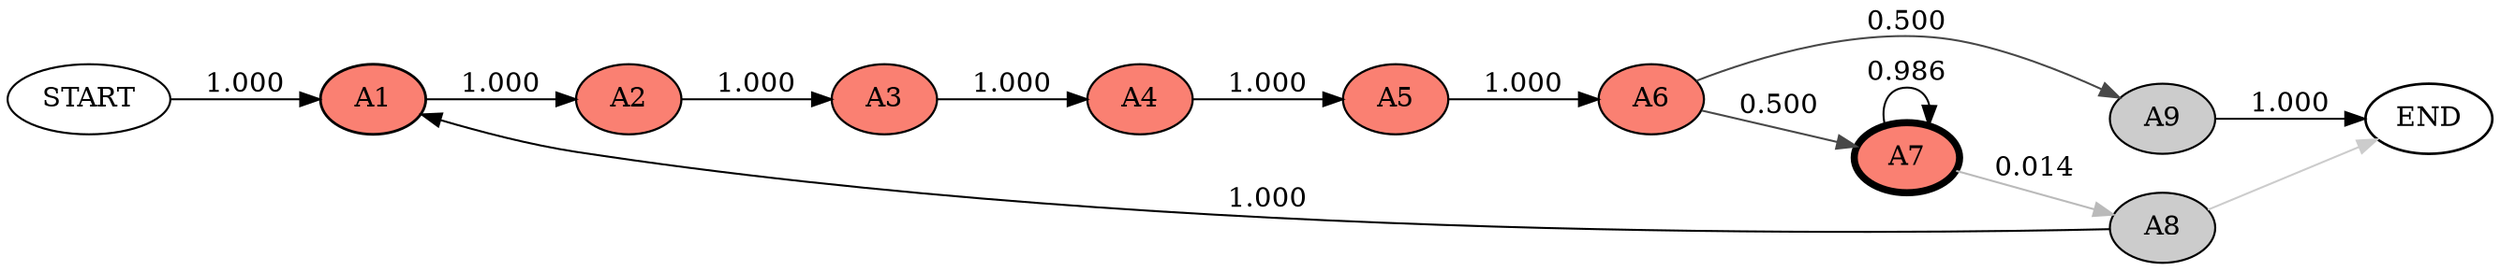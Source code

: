 digraph G {
rankdir=LR;
START [color=black, fillcolor="#ffffff", fontcolor=black, penwidth=1.0548656295532726, style=filled];
A1 [color=black, fillcolor="#fa8072", fontcolor=black, penwidth=1.3863712268464097, style=filled];
START -> A1  [color="#000000", fontcolor=black, label="1.000", weight="1.0"];
A2 [color=black, fillcolor="#fa8072", fontcolor=black, penwidth=1.1090969814771277, style=filled];
A1 -> A2  [color="#000000", fontcolor=black, label="1.000", weight="1.0"];
A3 [color=black, fillcolor="#fa8072", fontcolor=black, penwidth=1.1090969814771277, style=filled];
A2 -> A3  [color="#000000", fontcolor=black, label="1.000", weight="1.0"];
A4 [color=black, fillcolor="#fa8072", fontcolor=black, penwidth=1.1090969814771277, style=filled];
A3 -> A4  [color="#000000", fontcolor=black, label="1.000", weight="1.0"];
A5 [color=black, fillcolor="#fa8072", fontcolor=black, penwidth=1.1090969814771277, style=filled];
A4 -> A5  [color="#000000", fontcolor=black, label="1.000", weight="1.0"];
A6 [color=black, fillcolor="#fa8072", fontcolor=black, penwidth=1.1090969814771277, style=filled];
A5 -> A6  [color="#000000", fontcolor=black, label="1.000", weight="1.0"];
A7 [color=black, fillcolor="#fa8072", fontcolor=black, penwidth=3.642995209632475, style=filled];
A6 -> A7  [color="#484848", fontcolor=black, label="0.500", weight="0.9990009990009991"];
A7 -> A7  [color="#010101", fontcolor=black, label="0.986", weight="0.9857142857142858"];
A8 [color=black, fillcolor="#cccccc", fontcolor=black, penwidth=1.0548656295532726, style=filled];
A7 -> A8  [color="#bababa", fontcolor=black, label="0.014", weight="0.014285714285714209"];
END [color=black, fillcolor="#ffffff", fontcolor=black, penwidth=1.3185820369415908, style=filled];
A8 -> END  [color="#cccccc", fontcolor="#cccccc", label=" ", weight="0.9990000000000001"];
A8 -> A1  [color="#000000", fontcolor=black, label="1.000", weight="0.001"];
A9 [color=black, fillcolor="#cccccc", fontcolor=black, penwidth=1.0548656295532726, style=filled];
A6 -> A9  [color="#484848", fontcolor=black, label="0.500", weight="0.001"];
A9 -> END  [color="#000000", fontcolor=black, label="1.000", weight="1.0"];
}
